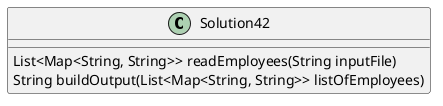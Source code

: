 @startuml
'https://plantuml.com/class-diagram

class Solution42 {
List<Map<String, String>> readEmployees(String inputFile)
String buildOutput(List<Map<String, String>> listOfEmployees)
}

@enduml
